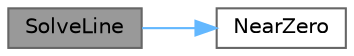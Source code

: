 digraph "SolveLine"
{
 // LATEX_PDF_SIZE
  bgcolor="transparent";
  edge [fontname=Helvetica,fontsize=10,labelfontname=Helvetica,labelfontsize=10];
  node [fontname=Helvetica,fontsize=10,shape=box,height=0.2,width=0.4];
  rankdir="LR";
  Node1 [id="Node000001",label="SolveLine",height=0.2,width=0.4,color="gray40", fillcolor="grey60", style="filled", fontcolor="black",tooltip="a function that solutes a linear equation"];
  Node1 -> Node2 [id="edge1_Node000001_Node000002",color="steelblue1",style="solid",tooltip=" "];
  Node2 [id="Node000002",label="NearZero",height=0.2,width=0.4,color="grey40", fillcolor="white", style="filled",URL="$utilities_8cpp.html#aafdadb4e22e6706240da0ba71e870218",tooltip="a function that compares the values ​​of double variables with a very small value to determine whethe..."];
}
